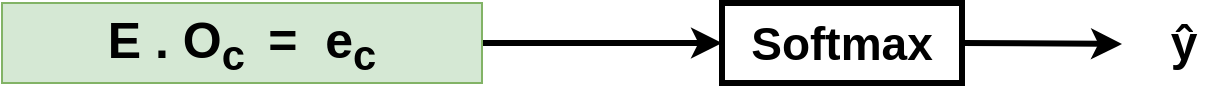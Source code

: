<mxfile version="10.6.9" type="device"><diagram id="48tSYvkVggJmmbiZ4azn" name="Page-1"><mxGraphModel dx="1080" dy="409" grid="1" gridSize="10" guides="1" tooltips="1" connect="1" arrows="1" fold="1" page="1" pageScale="1" pageWidth="850" pageHeight="1100" math="0" shadow="0"><root><mxCell id="0"/><mxCell id="1" parent="0"/><mxCell id="2KrCbUDbOJE2kGC2rErY-70" value="Softmax" style="rounded=0;whiteSpace=wrap;html=1;strokeColor=#000000;strokeWidth=3;fontSize=23;fontStyle=1" parent="1" vertex="1"><mxGeometry x="400" y="539.5" width="120" height="40" as="geometry"/></mxCell><mxCell id="2KrCbUDbOJE2kGC2rErY-71" value="" style="endArrow=classic;html=1;strokeWidth=3;fontSize=23;exitX=1;exitY=0.5;exitDx=0;exitDy=0;entryX=0;entryY=0.5;entryDx=0;entryDy=0;" parent="1" source="2KrCbUDbOJE2kGC2rErY-2" target="2KrCbUDbOJE2kGC2rErY-70" edge="1"><mxGeometry width="50" height="50" relative="1" as="geometry"><mxPoint x="301" y="559.5" as="sourcePoint"/><mxPoint x="350" y="529.5" as="targetPoint"/></mxGeometry></mxCell><mxCell id="2KrCbUDbOJE2kGC2rErY-2" value="&lt;font style=&quot;font-size: 25px&quot;&gt;E . O&lt;sub&gt;c&amp;nbsp;&amp;nbsp;&lt;/sub&gt;=&amp;nbsp;&amp;nbsp;&lt;/font&gt;e&lt;sub&gt;c&lt;/sub&gt;&lt;sub&gt;&lt;font&gt;&lt;br&gt;&lt;/font&gt;&lt;/sub&gt;" style="text;html=1;strokeColor=#82b366;fillColor=#d5e8d4;align=center;verticalAlign=middle;whiteSpace=wrap;rounded=0;fontSize=25;fontStyle=1" parent="1" vertex="1"><mxGeometry x="40" y="539.5" width="240" height="40" as="geometry"/></mxCell><mxCell id="VDXHYh-QGw8yavNAkzL3-1" value="" style="endArrow=classic;html=1;strokeWidth=3;fontSize=23;exitX=1;exitY=0.5;exitDx=0;exitDy=0;" edge="1" parent="1" source="2KrCbUDbOJE2kGC2rErY-70"><mxGeometry width="50" height="50" relative="1" as="geometry"><mxPoint x="600" y="560" as="sourcePoint"/><mxPoint x="600" y="560" as="targetPoint"/></mxGeometry></mxCell><mxCell id="VDXHYh-QGw8yavNAkzL3-2" value="&lt;b&gt;&lt;font style=&quot;font-size: 24px&quot;&gt;ŷ&lt;/font&gt;&lt;/b&gt;" style="text;html=1;strokeColor=none;fillColor=none;align=center;verticalAlign=middle;whiteSpace=wrap;rounded=0;" vertex="1" parent="1"><mxGeometry x="611" y="549.5" width="40" height="20" as="geometry"/></mxCell></root></mxGraphModel></diagram></mxfile>